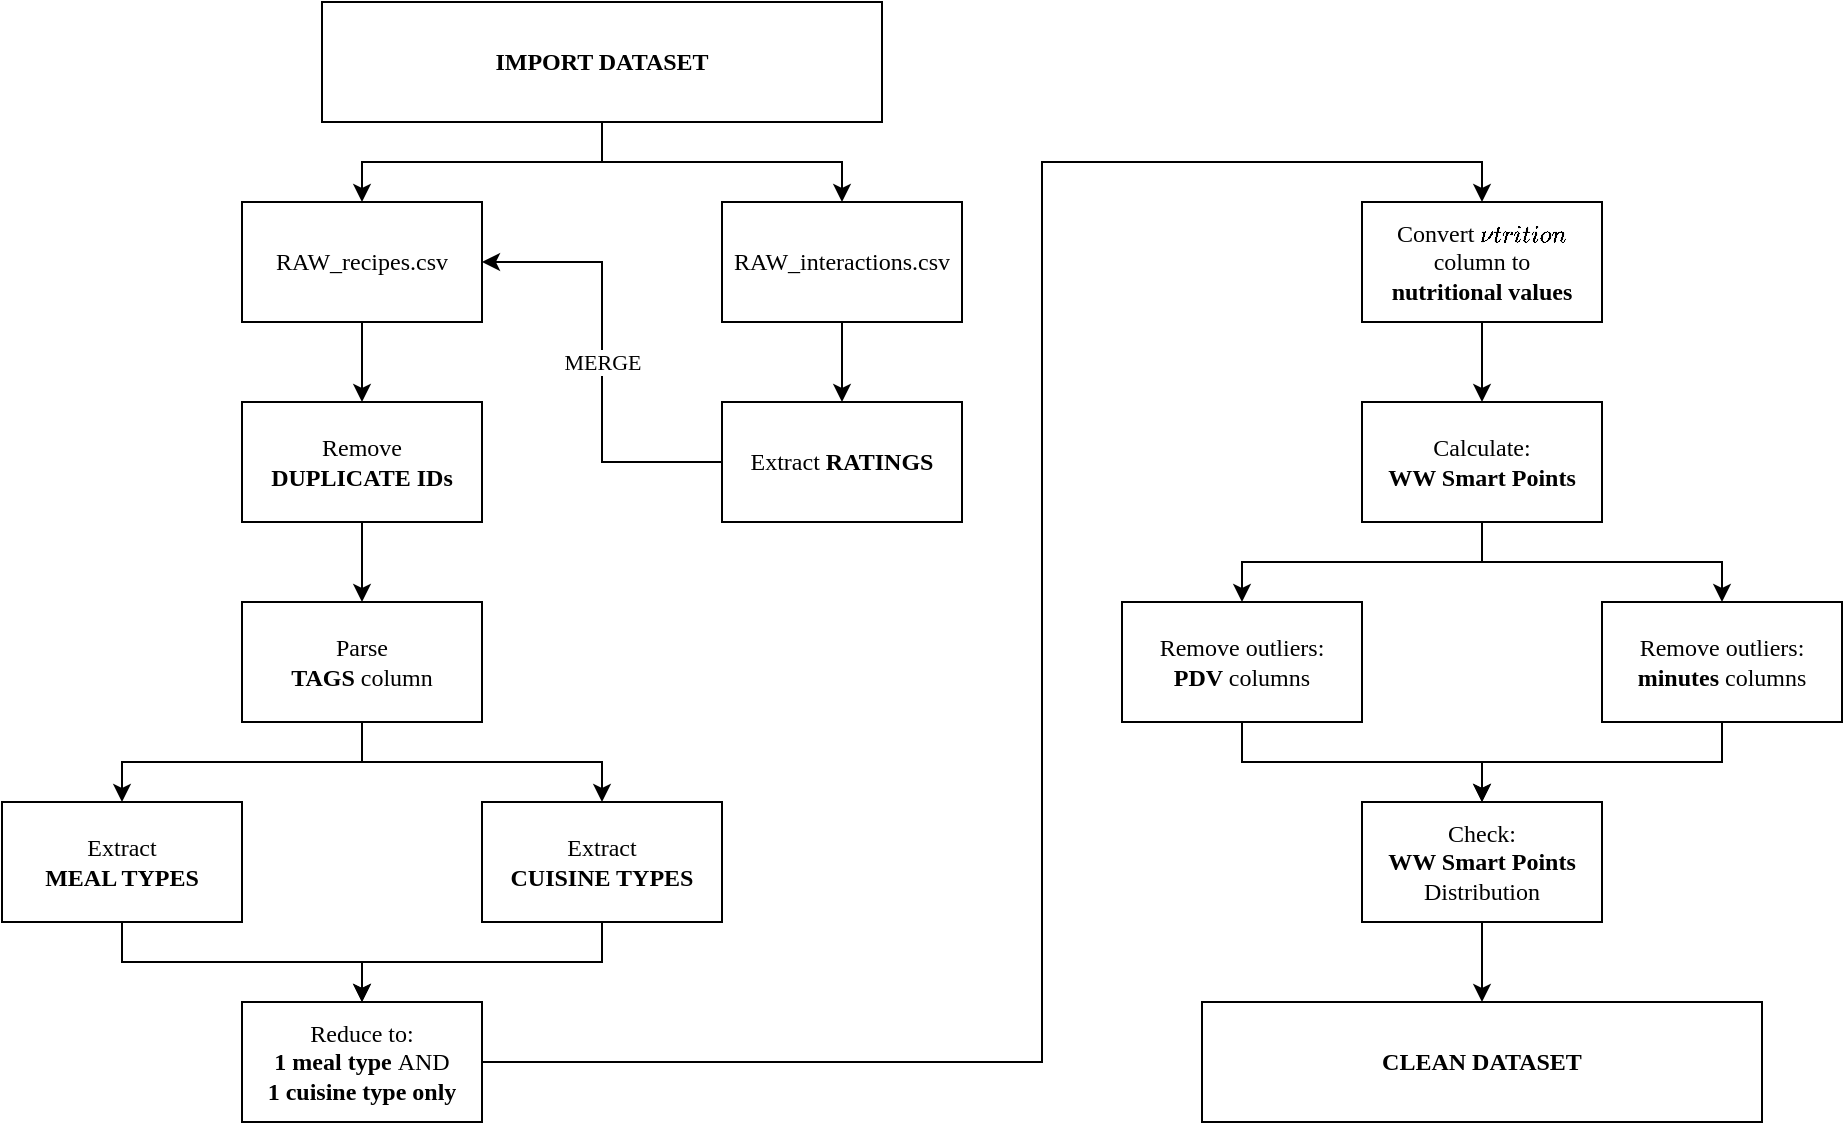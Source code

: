 <mxfile version="21.6.8" type="device">
  <diagram name="Page-1" id="XiGwEC91xytrYhJTBCFR">
    <mxGraphModel dx="1576" dy="1214" grid="1" gridSize="10" guides="1" tooltips="1" connect="1" arrows="1" fold="1" page="1" pageScale="1" pageWidth="1169" pageHeight="827" math="0" shadow="0">
      <root>
        <mxCell id="0" />
        <mxCell id="1" parent="0" />
        <mxCell id="ONLLqp-M2hHP04qBW-7M-3" value="" style="edgeStyle=orthogonalEdgeStyle;rounded=0;orthogonalLoop=1;jettySize=auto;html=1;exitX=0.5;exitY=1;exitDx=0;exitDy=0;fontFamily=Trebuchet MS;" parent="1" source="ONLLqp-M2hHP04qBW-7M-27" target="ONLLqp-M2hHP04qBW-7M-2" edge="1">
          <mxGeometry relative="1" as="geometry">
            <mxPoint x="420" y="90" as="sourcePoint" />
          </mxGeometry>
        </mxCell>
        <mxCell id="ONLLqp-M2hHP04qBW-7M-5" value="" style="edgeStyle=orthogonalEdgeStyle;rounded=0;orthogonalLoop=1;jettySize=auto;html=1;exitX=0.5;exitY=1;exitDx=0;exitDy=0;fontFamily=Trebuchet MS;" parent="1" source="ONLLqp-M2hHP04qBW-7M-27" target="ONLLqp-M2hHP04qBW-7M-4" edge="1">
          <mxGeometry relative="1" as="geometry">
            <mxPoint x="420" y="90" as="sourcePoint" />
          </mxGeometry>
        </mxCell>
        <mxCell id="ONLLqp-M2hHP04qBW-7M-7" value="" style="edgeStyle=orthogonalEdgeStyle;rounded=0;orthogonalLoop=1;jettySize=auto;html=1;fontFamily=Trebuchet MS;" parent="1" source="ONLLqp-M2hHP04qBW-7M-2" target="ONLLqp-M2hHP04qBW-7M-6" edge="1">
          <mxGeometry relative="1" as="geometry" />
        </mxCell>
        <mxCell id="ONLLqp-M2hHP04qBW-7M-2" value="RAW_interactions.csv" style="whiteSpace=wrap;html=1;fontFamily=Trebuchet MS;" parent="1" vertex="1">
          <mxGeometry x="480" y="140" width="120" height="60" as="geometry" />
        </mxCell>
        <mxCell id="ONLLqp-M2hHP04qBW-7M-11" value="" style="edgeStyle=orthogonalEdgeStyle;rounded=0;orthogonalLoop=1;jettySize=auto;html=1;fontFamily=Trebuchet MS;" parent="1" source="ONLLqp-M2hHP04qBW-7M-4" target="ONLLqp-M2hHP04qBW-7M-10" edge="1">
          <mxGeometry relative="1" as="geometry" />
        </mxCell>
        <mxCell id="ONLLqp-M2hHP04qBW-7M-4" value="RAW_recipes.csv" style="whiteSpace=wrap;html=1;fontFamily=Trebuchet MS;" parent="1" vertex="1">
          <mxGeometry x="240" y="140" width="120" height="60" as="geometry" />
        </mxCell>
        <mxCell id="ONLLqp-M2hHP04qBW-7M-9" value="MERGE" style="edgeStyle=orthogonalEdgeStyle;rounded=0;orthogonalLoop=1;jettySize=auto;html=1;entryX=1;entryY=0.5;entryDx=0;entryDy=0;fontFamily=Trebuchet MS;" parent="1" source="ONLLqp-M2hHP04qBW-7M-6" target="ONLLqp-M2hHP04qBW-7M-4" edge="1">
          <mxGeometry relative="1" as="geometry" />
        </mxCell>
        <mxCell id="ONLLqp-M2hHP04qBW-7M-6" value="Extract &lt;b&gt;RATINGS&lt;/b&gt;" style="whiteSpace=wrap;html=1;fontFamily=Trebuchet MS;" parent="1" vertex="1">
          <mxGeometry x="480" y="240" width="120" height="60" as="geometry" />
        </mxCell>
        <mxCell id="ONLLqp-M2hHP04qBW-7M-13" value="" style="edgeStyle=orthogonalEdgeStyle;rounded=0;orthogonalLoop=1;jettySize=auto;html=1;fontFamily=Trebuchet MS;" parent="1" source="ONLLqp-M2hHP04qBW-7M-10" target="ONLLqp-M2hHP04qBW-7M-12" edge="1">
          <mxGeometry relative="1" as="geometry" />
        </mxCell>
        <mxCell id="ONLLqp-M2hHP04qBW-7M-10" value="Remove&lt;br&gt;&lt;b&gt;DUPLICATE IDs&lt;/b&gt;" style="whiteSpace=wrap;html=1;fontFamily=Trebuchet MS;" parent="1" vertex="1">
          <mxGeometry x="240" y="240" width="120" height="60" as="geometry" />
        </mxCell>
        <mxCell id="ONLLqp-M2hHP04qBW-7M-15" value="" style="edgeStyle=orthogonalEdgeStyle;rounded=0;orthogonalLoop=1;jettySize=auto;html=1;fontFamily=Trebuchet MS;" parent="1" source="ONLLqp-M2hHP04qBW-7M-12" target="ONLLqp-M2hHP04qBW-7M-14" edge="1">
          <mxGeometry relative="1" as="geometry" />
        </mxCell>
        <mxCell id="ONLLqp-M2hHP04qBW-7M-17" value="" style="edgeStyle=orthogonalEdgeStyle;rounded=0;orthogonalLoop=1;jettySize=auto;html=1;fontFamily=Trebuchet MS;" parent="1" source="ONLLqp-M2hHP04qBW-7M-12" target="ONLLqp-M2hHP04qBW-7M-16" edge="1">
          <mxGeometry relative="1" as="geometry" />
        </mxCell>
        <mxCell id="ONLLqp-M2hHP04qBW-7M-12" value="Parse&lt;br&gt;&lt;b&gt;TAGS &lt;/b&gt;column" style="whiteSpace=wrap;html=1;fontFamily=Trebuchet MS;" parent="1" vertex="1">
          <mxGeometry x="240" y="340" width="120" height="60" as="geometry" />
        </mxCell>
        <mxCell id="ONLLqp-M2hHP04qBW-7M-19" value="" style="edgeStyle=orthogonalEdgeStyle;rounded=0;orthogonalLoop=1;jettySize=auto;html=1;fontFamily=Trebuchet MS;" parent="1" source="ONLLqp-M2hHP04qBW-7M-14" target="ONLLqp-M2hHP04qBW-7M-18" edge="1">
          <mxGeometry relative="1" as="geometry" />
        </mxCell>
        <mxCell id="ONLLqp-M2hHP04qBW-7M-14" value="Extract&lt;br&gt;&lt;b&gt;MEAL TYPES&lt;/b&gt;" style="whiteSpace=wrap;html=1;fontFamily=Trebuchet MS;" parent="1" vertex="1">
          <mxGeometry x="120" y="440" width="120" height="60" as="geometry" />
        </mxCell>
        <mxCell id="ONLLqp-M2hHP04qBW-7M-21" value="" style="edgeStyle=orthogonalEdgeStyle;rounded=0;orthogonalLoop=1;jettySize=auto;html=1;entryX=0.5;entryY=0;entryDx=0;entryDy=0;fontFamily=Trebuchet MS;" parent="1" source="ONLLqp-M2hHP04qBW-7M-16" target="ONLLqp-M2hHP04qBW-7M-18" edge="1">
          <mxGeometry relative="1" as="geometry">
            <mxPoint x="420" y="620" as="targetPoint" />
          </mxGeometry>
        </mxCell>
        <mxCell id="ONLLqp-M2hHP04qBW-7M-16" value="Extract&lt;br&gt;&lt;b&gt;CUISINE TYPES&lt;/b&gt;" style="whiteSpace=wrap;html=1;fontFamily=Trebuchet MS;" parent="1" vertex="1">
          <mxGeometry x="360" y="440" width="120" height="60" as="geometry" />
        </mxCell>
        <mxCell id="ONLLqp-M2hHP04qBW-7M-23" value="" style="edgeStyle=orthogonalEdgeStyle;rounded=0;orthogonalLoop=1;jettySize=auto;html=1;entryX=0.5;entryY=0;entryDx=0;entryDy=0;fontFamily=Trebuchet MS;" parent="1" source="ONLLqp-M2hHP04qBW-7M-18" target="ONLLqp-M2hHP04qBW-7M-22" edge="1">
          <mxGeometry relative="1" as="geometry">
            <Array as="points">
              <mxPoint x="640" y="570" />
              <mxPoint x="640" y="120" />
              <mxPoint x="860" y="120" />
            </Array>
          </mxGeometry>
        </mxCell>
        <mxCell id="ONLLqp-M2hHP04qBW-7M-18" value="Reduce to:&lt;br&gt;&lt;b&gt;1 meal type &lt;/b&gt;AND&lt;br&gt;&lt;b&gt;1 cuisine type only&lt;/b&gt;" style="whiteSpace=wrap;html=1;fontFamily=Trebuchet MS;" parent="1" vertex="1">
          <mxGeometry x="240" y="540" width="120" height="60" as="geometry" />
        </mxCell>
        <mxCell id="ONLLqp-M2hHP04qBW-7M-34" value="" style="edgeStyle=orthogonalEdgeStyle;rounded=0;orthogonalLoop=1;jettySize=auto;html=1;fontFamily=Trebuchet MS;" parent="1" source="ONLLqp-M2hHP04qBW-7M-22" target="ONLLqp-M2hHP04qBW-7M-33" edge="1">
          <mxGeometry relative="1" as="geometry" />
        </mxCell>
        <mxCell id="ONLLqp-M2hHP04qBW-7M-22" value="Convert &lt;b&gt;`nutrition` &lt;/b&gt;column to&lt;br&gt;&lt;b&gt;nutritional values&lt;/b&gt;" style="whiteSpace=wrap;html=1;fontFamily=Trebuchet MS;" parent="1" vertex="1">
          <mxGeometry x="800" y="140" width="120" height="60" as="geometry" />
        </mxCell>
        <mxCell id="ONLLqp-M2hHP04qBW-7M-27" value="&lt;b&gt;IMPORT DATASET&lt;/b&gt;" style="rounded=0;whiteSpace=wrap;html=1;fontFamily=Trebuchet MS;" parent="1" vertex="1">
          <mxGeometry x="280" y="40" width="280" height="60" as="geometry" />
        </mxCell>
        <mxCell id="SVtVrYiN-qzw4uX5TtEY-4" value="" style="edgeStyle=orthogonalEdgeStyle;rounded=0;orthogonalLoop=1;jettySize=auto;html=1;exitX=0.5;exitY=1;exitDx=0;exitDy=0;fontFamily=Trebuchet MS;" edge="1" parent="1" source="ONLLqp-M2hHP04qBW-7M-33" target="SVtVrYiN-qzw4uX5TtEY-3">
          <mxGeometry relative="1" as="geometry" />
        </mxCell>
        <mxCell id="SVtVrYiN-qzw4uX5TtEY-6" value="" style="edgeStyle=orthogonalEdgeStyle;rounded=0;orthogonalLoop=1;jettySize=auto;html=1;exitX=0.5;exitY=1;exitDx=0;exitDy=0;fontFamily=Trebuchet MS;" edge="1" parent="1" source="ONLLqp-M2hHP04qBW-7M-33" target="SVtVrYiN-qzw4uX5TtEY-5">
          <mxGeometry relative="1" as="geometry" />
        </mxCell>
        <mxCell id="ONLLqp-M2hHP04qBW-7M-33" value="Calculate:&lt;br&gt;&lt;b&gt;WW Smart Points&lt;/b&gt;" style="whiteSpace=wrap;html=1;fontFamily=Trebuchet MS;" parent="1" vertex="1">
          <mxGeometry x="800" y="240" width="120" height="60" as="geometry" />
        </mxCell>
        <mxCell id="SVtVrYiN-qzw4uX5TtEY-11" value="" style="edgeStyle=orthogonalEdgeStyle;rounded=0;orthogonalLoop=1;jettySize=auto;html=1;entryX=0.5;entryY=0;entryDx=0;entryDy=0;fontFamily=Trebuchet MS;" edge="1" parent="1" source="SVtVrYiN-qzw4uX5TtEY-3" target="SVtVrYiN-qzw4uX5TtEY-9">
          <mxGeometry relative="1" as="geometry">
            <mxPoint x="740" y="480" as="targetPoint" />
          </mxGeometry>
        </mxCell>
        <mxCell id="SVtVrYiN-qzw4uX5TtEY-3" value="Remove outliers:&lt;br&gt;&lt;b&gt;PDV &lt;/b&gt;columns" style="whiteSpace=wrap;html=1;fontFamily=Trebuchet MS;" vertex="1" parent="1">
          <mxGeometry x="680" y="340" width="120" height="60" as="geometry" />
        </mxCell>
        <mxCell id="SVtVrYiN-qzw4uX5TtEY-13" value="" style="edgeStyle=orthogonalEdgeStyle;rounded=0;orthogonalLoop=1;jettySize=auto;html=1;entryX=0.5;entryY=0;entryDx=0;entryDy=0;fontFamily=Trebuchet MS;" edge="1" parent="1" source="SVtVrYiN-qzw4uX5TtEY-5" target="SVtVrYiN-qzw4uX5TtEY-9">
          <mxGeometry relative="1" as="geometry">
            <mxPoint x="980" y="480" as="targetPoint" />
          </mxGeometry>
        </mxCell>
        <mxCell id="SVtVrYiN-qzw4uX5TtEY-5" value="Remove outliers:&lt;br&gt;&lt;b&gt;minutes&lt;/b&gt;&amp;nbsp;columns" style="whiteSpace=wrap;html=1;fontFamily=Trebuchet MS;" vertex="1" parent="1">
          <mxGeometry x="920" y="340" width="120" height="60" as="geometry" />
        </mxCell>
        <mxCell id="SVtVrYiN-qzw4uX5TtEY-15" value="" style="edgeStyle=orthogonalEdgeStyle;rounded=0;orthogonalLoop=1;jettySize=auto;html=1;fontFamily=Trebuchet MS;" edge="1" parent="1" source="SVtVrYiN-qzw4uX5TtEY-9" target="SVtVrYiN-qzw4uX5TtEY-14">
          <mxGeometry relative="1" as="geometry" />
        </mxCell>
        <mxCell id="SVtVrYiN-qzw4uX5TtEY-9" value="Check:&lt;br&gt;&lt;b&gt;WW Smart Points&lt;/b&gt;&lt;br&gt;Distribution" style="whiteSpace=wrap;html=1;fontFamily=Trebuchet MS;" vertex="1" parent="1">
          <mxGeometry x="800" y="440" width="120" height="60" as="geometry" />
        </mxCell>
        <mxCell id="SVtVrYiN-qzw4uX5TtEY-14" value="&lt;b&gt;CLEAN DATASET&lt;/b&gt;" style="whiteSpace=wrap;html=1;fontFamily=Trebuchet MS;" vertex="1" parent="1">
          <mxGeometry x="720" y="540" width="280" height="60" as="geometry" />
        </mxCell>
      </root>
    </mxGraphModel>
  </diagram>
</mxfile>
